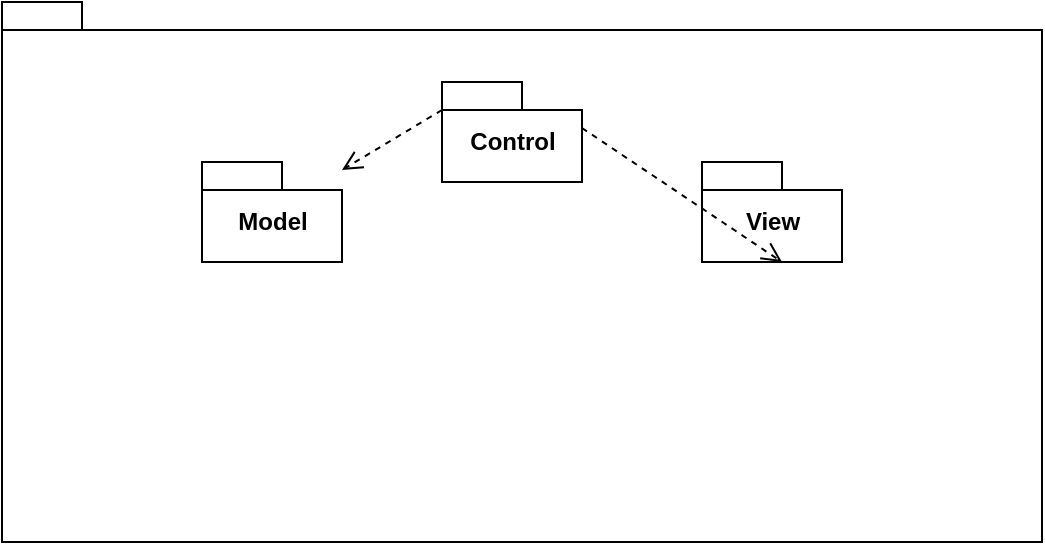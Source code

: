 <mxfile version="14.7.6" type="device"><diagram id="wAoVvZKWKQWwiQ_Dkw3I" name="Page-1"><mxGraphModel dx="868" dy="425" grid="1" gridSize="10" guides="1" tooltips="1" connect="1" arrows="1" fold="1" page="1" pageScale="1" pageWidth="827" pageHeight="1169" math="0" shadow="0"><root><mxCell id="0"/><mxCell id="1" parent="0"/><mxCell id="KR-RmWUlc-wLuWfhTWyT-1" value="" style="shape=folder;fontStyle=1;spacingTop=10;tabWidth=40;tabHeight=14;tabPosition=left;html=1;" vertex="1" parent="1"><mxGeometry x="180" y="100" width="520" height="270" as="geometry"/></mxCell><mxCell id="KR-RmWUlc-wLuWfhTWyT-2" value="Model" style="shape=folder;fontStyle=1;spacingTop=10;tabWidth=40;tabHeight=14;tabPosition=left;html=1;" vertex="1" parent="1"><mxGeometry x="280" y="180" width="70" height="50" as="geometry"/></mxCell><mxCell id="KR-RmWUlc-wLuWfhTWyT-3" value="View" style="shape=folder;fontStyle=1;spacingTop=10;tabWidth=40;tabHeight=14;tabPosition=left;html=1;" vertex="1" parent="1"><mxGeometry x="530" y="180" width="70" height="50" as="geometry"/></mxCell><mxCell id="KR-RmWUlc-wLuWfhTWyT-4" value="Control" style="shape=folder;fontStyle=1;spacingTop=10;tabWidth=40;tabHeight=14;tabPosition=left;html=1;" vertex="1" parent="1"><mxGeometry x="400" y="140" width="70" height="50" as="geometry"/></mxCell><mxCell id="KR-RmWUlc-wLuWfhTWyT-5" value="" style="html=1;verticalAlign=bottom;endArrow=open;dashed=1;endSize=8;exitX=0;exitY=0;exitDx=0;exitDy=14;exitPerimeter=0;" edge="1" parent="1" source="KR-RmWUlc-wLuWfhTWyT-4" target="KR-RmWUlc-wLuWfhTWyT-2"><mxGeometry relative="1" as="geometry"><mxPoint x="450" y="220" as="sourcePoint"/><mxPoint x="370" y="220" as="targetPoint"/></mxGeometry></mxCell><mxCell id="KR-RmWUlc-wLuWfhTWyT-6" value="" style="html=1;verticalAlign=bottom;endArrow=open;dashed=1;endSize=8;exitX=0;exitY=0;exitDx=70;exitDy=23;exitPerimeter=0;" edge="1" parent="1" source="KR-RmWUlc-wLuWfhTWyT-4"><mxGeometry x="0.075" y="11" relative="1" as="geometry"><mxPoint x="520" y="280" as="sourcePoint"/><mxPoint x="570" y="230" as="targetPoint"/><mxPoint as="offset"/></mxGeometry></mxCell></root></mxGraphModel></diagram></mxfile>